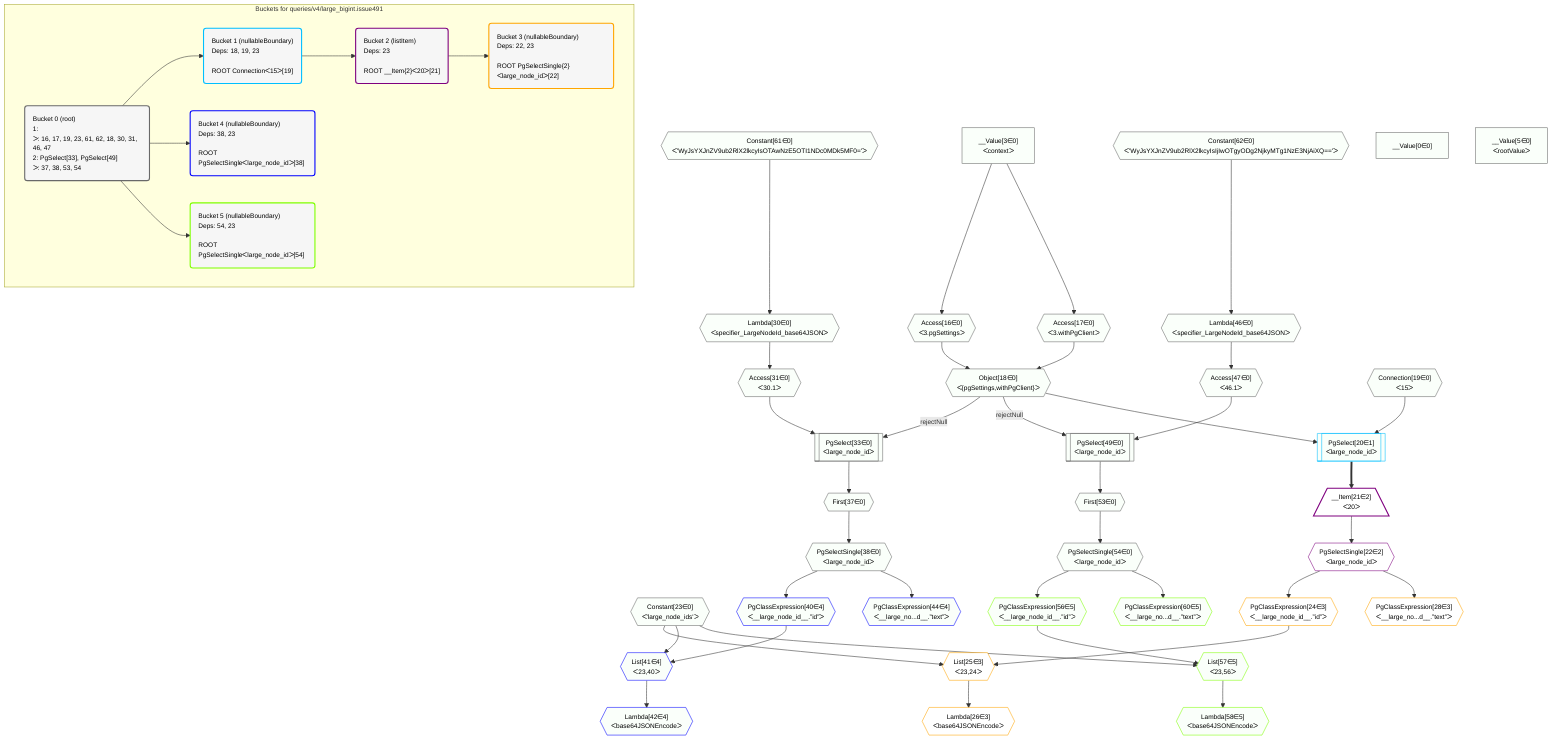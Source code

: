 %%{init: {'themeVariables': { 'fontSize': '12px'}}}%%
graph TD
    classDef path fill:#eee,stroke:#000,color:#000
    classDef plan fill:#fff,stroke-width:1px,color:#000
    classDef itemplan fill:#fff,stroke-width:2px,color:#000
    classDef unbatchedplan fill:#dff,stroke-width:1px,color:#000
    classDef sideeffectplan fill:#fcc,stroke-width:2px,color:#000
    classDef bucket fill:#f6f6f6,color:#000,stroke-width:2px,text-align:left


    %% plan dependencies
    Object18{{"Object[18∈0]<br />ᐸ{pgSettings,withPgClient}ᐳ"}}:::plan
    Access16{{"Access[16∈0]<br />ᐸ3.pgSettingsᐳ"}}:::plan
    Access17{{"Access[17∈0]<br />ᐸ3.withPgClientᐳ"}}:::plan
    Access16 & Access17 --> Object18
    PgSelect33[["PgSelect[33∈0]<br />ᐸlarge_node_idᐳ"]]:::plan
    Access31{{"Access[31∈0]<br />ᐸ30.1ᐳ"}}:::plan
    Object18 -->|rejectNull| PgSelect33
    Access31 --> PgSelect33
    PgSelect49[["PgSelect[49∈0]<br />ᐸlarge_node_idᐳ"]]:::plan
    Access47{{"Access[47∈0]<br />ᐸ46.1ᐳ"}}:::plan
    Object18 -->|rejectNull| PgSelect49
    Access47 --> PgSelect49
    __Value3["__Value[3∈0]<br />ᐸcontextᐳ"]:::plan
    __Value3 --> Access16
    __Value3 --> Access17
    Lambda30{{"Lambda[30∈0]<br />ᐸspecifier_LargeNodeId_base64JSONᐳ"}}:::plan
    Constant61{{"Constant[61∈0]<br />ᐸ'WyJsYXJnZV9ub2RlX2lkcyIsOTAwNzE5OTI1NDc0MDk5MF0='ᐳ"}}:::plan
    Constant61 --> Lambda30
    Lambda30 --> Access31
    First37{{"First[37∈0]"}}:::plan
    PgSelect33 --> First37
    PgSelectSingle38{{"PgSelectSingle[38∈0]<br />ᐸlarge_node_idᐳ"}}:::plan
    First37 --> PgSelectSingle38
    Lambda46{{"Lambda[46∈0]<br />ᐸspecifier_LargeNodeId_base64JSONᐳ"}}:::plan
    Constant62{{"Constant[62∈0]<br />ᐸ'WyJsYXJnZV9ub2RlX2lkcyIsIjIwOTgyODg2NjkyMTg1NzE3NjAiXQ=='ᐳ"}}:::plan
    Constant62 --> Lambda46
    Lambda46 --> Access47
    First53{{"First[53∈0]"}}:::plan
    PgSelect49 --> First53
    PgSelectSingle54{{"PgSelectSingle[54∈0]<br />ᐸlarge_node_idᐳ"}}:::plan
    First53 --> PgSelectSingle54
    __Value0["__Value[0∈0]"]:::plan
    __Value5["__Value[5∈0]<br />ᐸrootValueᐳ"]:::plan
    Connection19{{"Connection[19∈0]<br />ᐸ15ᐳ"}}:::plan
    Constant23{{"Constant[23∈0]<br />ᐸ'large_node_ids'ᐳ"}}:::plan
    PgSelect20[["PgSelect[20∈1]<br />ᐸlarge_node_idᐳ"]]:::plan
    Object18 & Connection19 --> PgSelect20
    __Item21[/"__Item[21∈2]<br />ᐸ20ᐳ"\]:::itemplan
    PgSelect20 ==> __Item21
    PgSelectSingle22{{"PgSelectSingle[22∈2]<br />ᐸlarge_node_idᐳ"}}:::plan
    __Item21 --> PgSelectSingle22
    List25{{"List[25∈3]<br />ᐸ23,24ᐳ"}}:::plan
    PgClassExpression24{{"PgClassExpression[24∈3]<br />ᐸ__large_node_id__.”id”ᐳ"}}:::plan
    Constant23 & PgClassExpression24 --> List25
    PgSelectSingle22 --> PgClassExpression24
    Lambda26{{"Lambda[26∈3]<br />ᐸbase64JSONEncodeᐳ"}}:::plan
    List25 --> Lambda26
    PgClassExpression28{{"PgClassExpression[28∈3]<br />ᐸ__large_no...d__.”text”ᐳ"}}:::plan
    PgSelectSingle22 --> PgClassExpression28
    List41{{"List[41∈4]<br />ᐸ23,40ᐳ"}}:::plan
    PgClassExpression40{{"PgClassExpression[40∈4]<br />ᐸ__large_node_id__.”id”ᐳ"}}:::plan
    Constant23 & PgClassExpression40 --> List41
    PgSelectSingle38 --> PgClassExpression40
    Lambda42{{"Lambda[42∈4]<br />ᐸbase64JSONEncodeᐳ"}}:::plan
    List41 --> Lambda42
    PgClassExpression44{{"PgClassExpression[44∈4]<br />ᐸ__large_no...d__.”text”ᐳ"}}:::plan
    PgSelectSingle38 --> PgClassExpression44
    List57{{"List[57∈5]<br />ᐸ23,56ᐳ"}}:::plan
    PgClassExpression56{{"PgClassExpression[56∈5]<br />ᐸ__large_node_id__.”id”ᐳ"}}:::plan
    Constant23 & PgClassExpression56 --> List57
    PgSelectSingle54 --> PgClassExpression56
    Lambda58{{"Lambda[58∈5]<br />ᐸbase64JSONEncodeᐳ"}}:::plan
    List57 --> Lambda58
    PgClassExpression60{{"PgClassExpression[60∈5]<br />ᐸ__large_no...d__.”text”ᐳ"}}:::plan
    PgSelectSingle54 --> PgClassExpression60

    %% define steps

    subgraph "Buckets for queries/v4/large_bigint.issue491"
    Bucket0("Bucket 0 (root)<br />1: <br />ᐳ: 16, 17, 19, 23, 61, 62, 18, 30, 31, 46, 47<br />2: PgSelect[33], PgSelect[49]<br />ᐳ: 37, 38, 53, 54"):::bucket
    classDef bucket0 stroke:#696969
    class Bucket0,__Value0,__Value3,__Value5,Access16,Access17,Object18,Connection19,Constant23,Lambda30,Access31,PgSelect33,First37,PgSelectSingle38,Lambda46,Access47,PgSelect49,First53,PgSelectSingle54,Constant61,Constant62 bucket0
    Bucket1("Bucket 1 (nullableBoundary)<br />Deps: 18, 19, 23<br /><br />ROOT Connectionᐸ15ᐳ[19]"):::bucket
    classDef bucket1 stroke:#00bfff
    class Bucket1,PgSelect20 bucket1
    Bucket2("Bucket 2 (listItem)<br />Deps: 23<br /><br />ROOT __Item{2}ᐸ20ᐳ[21]"):::bucket
    classDef bucket2 stroke:#7f007f
    class Bucket2,__Item21,PgSelectSingle22 bucket2
    Bucket3("Bucket 3 (nullableBoundary)<br />Deps: 22, 23<br /><br />ROOT PgSelectSingle{2}ᐸlarge_node_idᐳ[22]"):::bucket
    classDef bucket3 stroke:#ffa500
    class Bucket3,PgClassExpression24,List25,Lambda26,PgClassExpression28 bucket3
    Bucket4("Bucket 4 (nullableBoundary)<br />Deps: 38, 23<br /><br />ROOT PgSelectSingleᐸlarge_node_idᐳ[38]"):::bucket
    classDef bucket4 stroke:#0000ff
    class Bucket4,PgClassExpression40,List41,Lambda42,PgClassExpression44 bucket4
    Bucket5("Bucket 5 (nullableBoundary)<br />Deps: 54, 23<br /><br />ROOT PgSelectSingleᐸlarge_node_idᐳ[54]"):::bucket
    classDef bucket5 stroke:#7fff00
    class Bucket5,PgClassExpression56,List57,Lambda58,PgClassExpression60 bucket5
    Bucket0 --> Bucket1 & Bucket4 & Bucket5
    Bucket1 --> Bucket2
    Bucket2 --> Bucket3
    classDef unary fill:#fafffa,borderWidth:8px
    class Object18,PgSelect33,PgSelect49,Access16,Access17,Lambda30,Access31,First37,PgSelectSingle38,Lambda46,Access47,First53,PgSelectSingle54,__Value0,__Value3,__Value5,Connection19,Constant23,Constant61,Constant62,PgSelect20,List41,PgClassExpression40,Lambda42,PgClassExpression44,List57,PgClassExpression56,Lambda58,PgClassExpression60 unary
    end